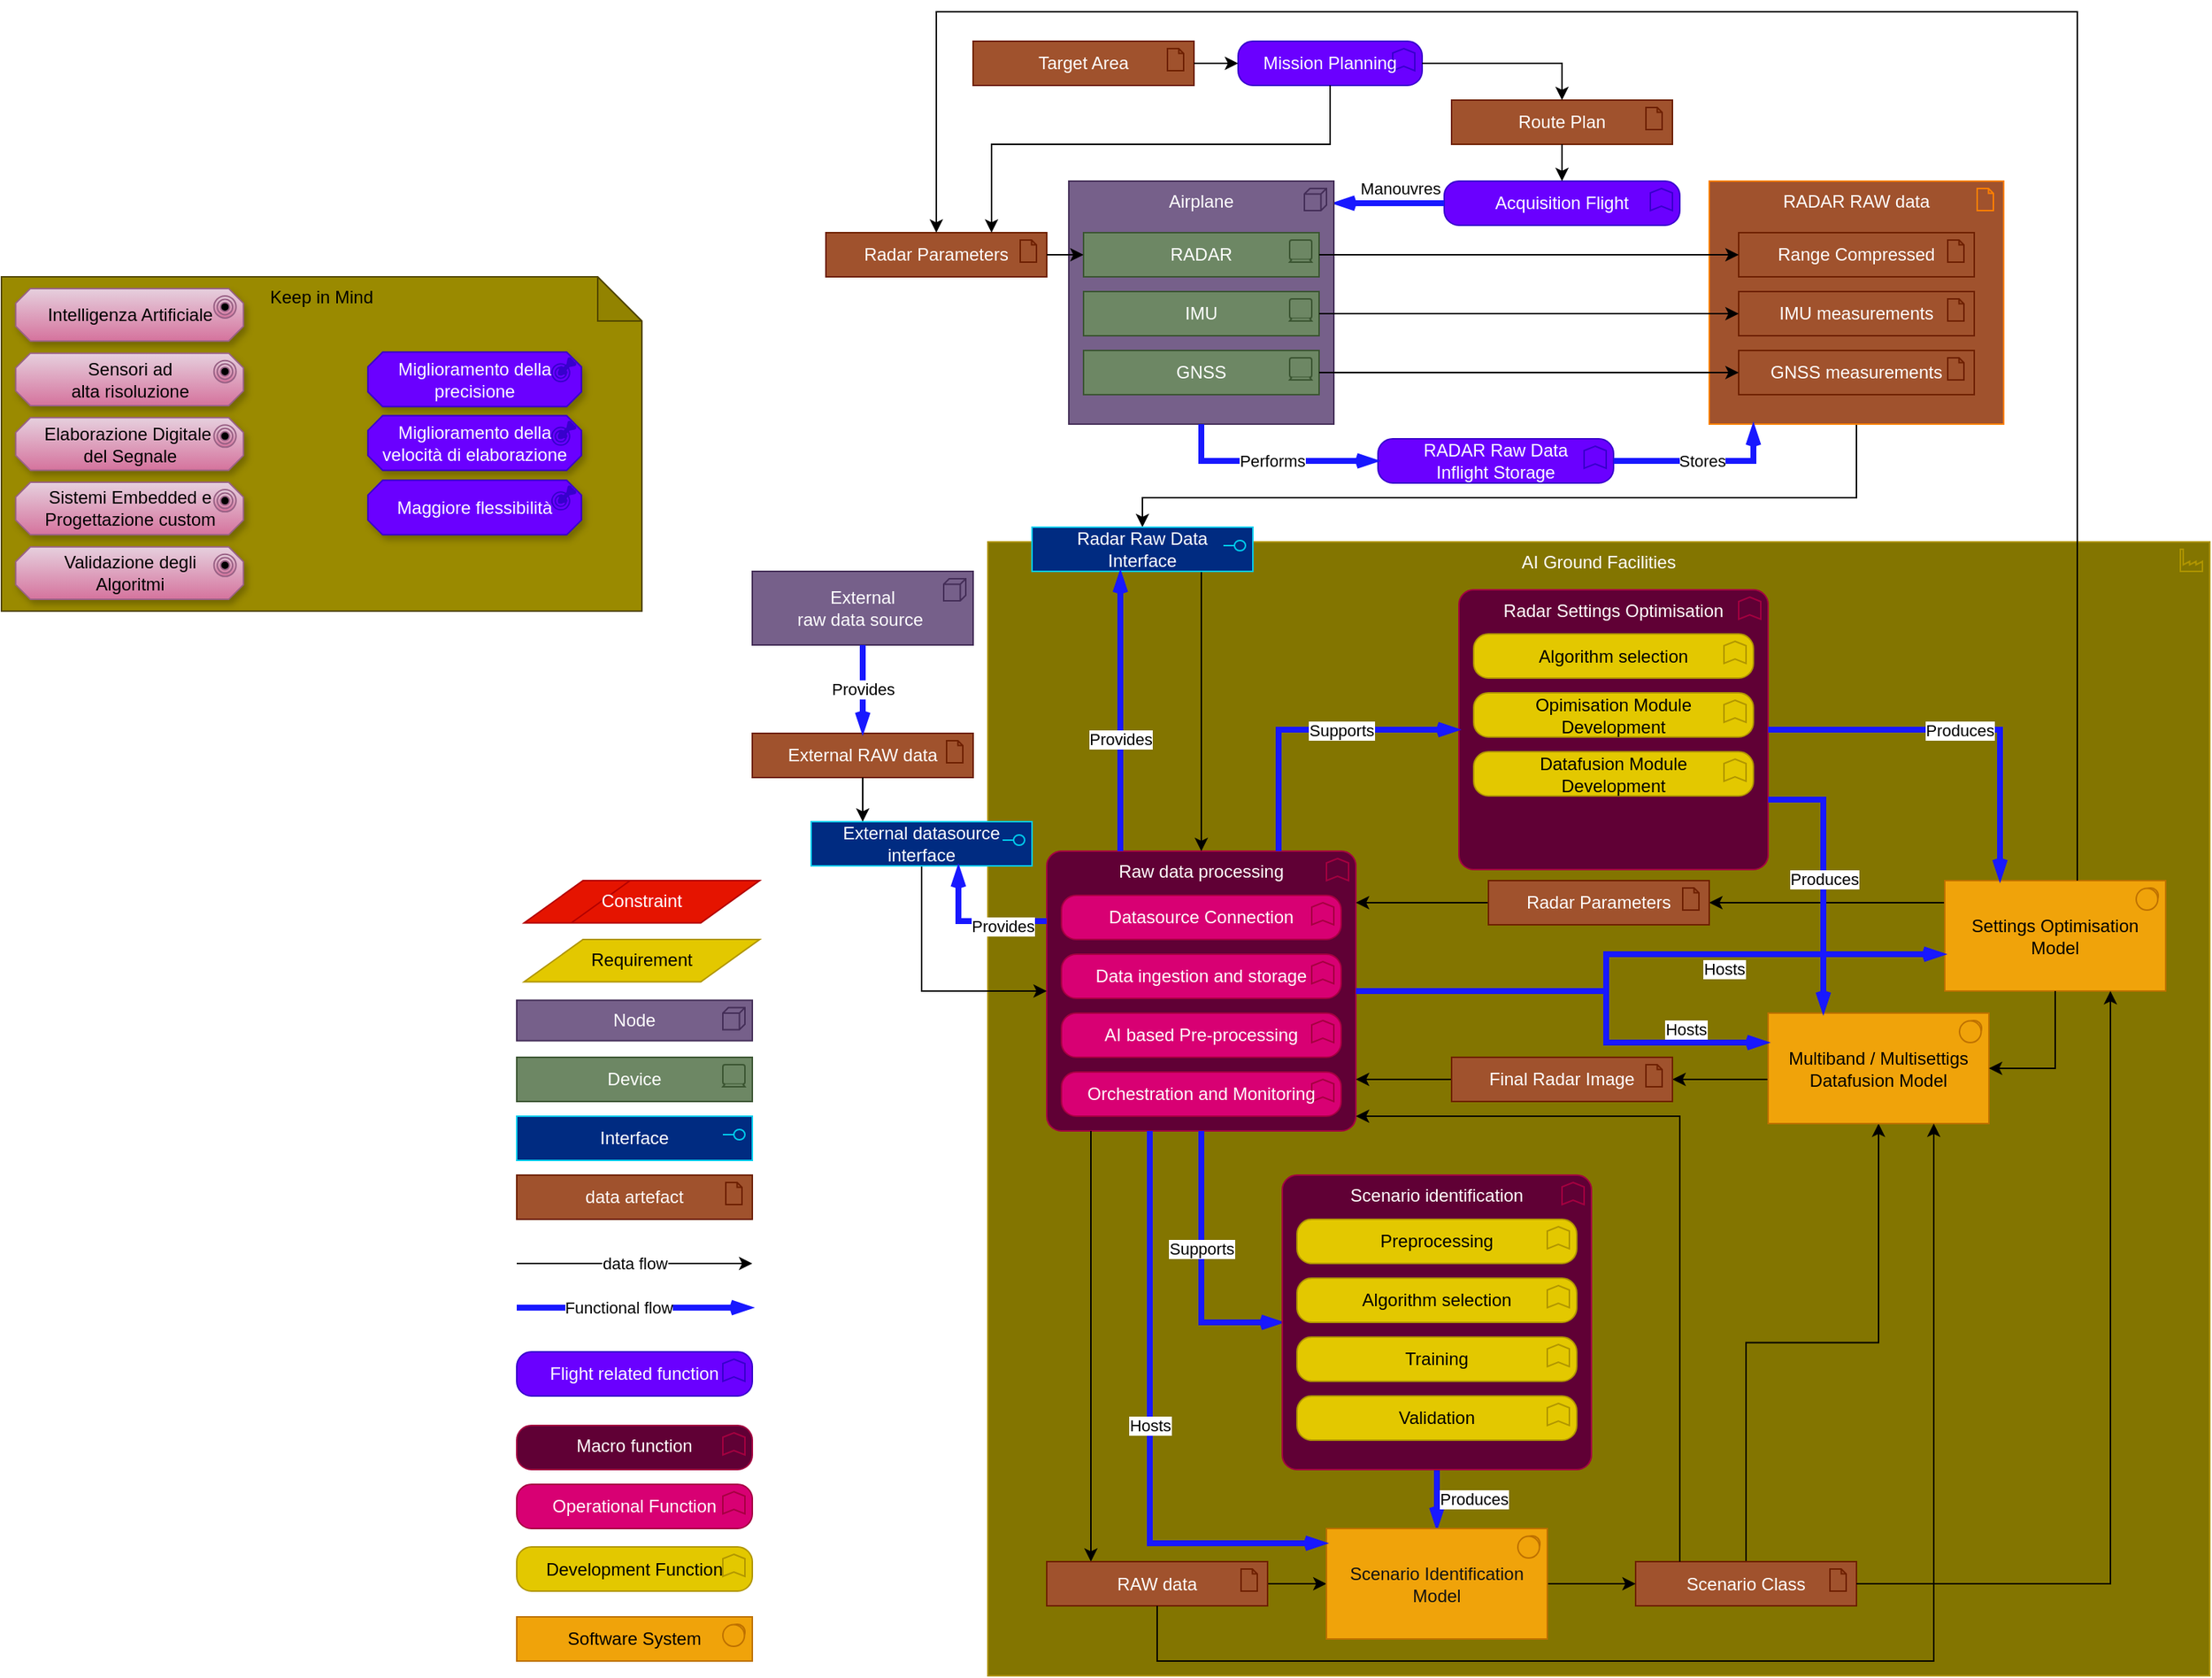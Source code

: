 <mxfile version="27.0.6">
  <diagram name="Page-1" id="JM3Yqq2xJO6eoPgr7hrh">
    <mxGraphModel dx="2068" dy="1140" grid="1" gridSize="10" guides="1" tooltips="1" connect="1" arrows="1" fold="1" page="1" pageScale="1" pageWidth="850" pageHeight="1100" math="0" shadow="0">
      <root>
        <mxCell id="0" />
        <mxCell id="1" parent="0" />
        <mxCell id="n3LbRHd9huFzIVp2TdFG-1" value="Radar Parameters" style="html=1;outlineConnect=0;whiteSpace=wrap;fillColor=#a0522d;shape=mxgraph.archimate3.application;appType=artifact;archiType=square;fontColor=#ffffff;strokeColor=#6D1F00;" vertex="1" parent="1">
          <mxGeometry x="820" y="250" width="150" height="30" as="geometry" />
        </mxCell>
        <mxCell id="n3LbRHd9huFzIVp2TdFG-2" value="AI Ground Facilities" style="html=1;outlineConnect=0;whiteSpace=wrap;fillColor=#837500;shape=mxgraph.archimate3.application;appType=facility;archiType=square;verticalAlign=top;fontColor=#FFFFFF;strokeColor=light-dark(#B09500, #fff700);" vertex="1" parent="1">
          <mxGeometry x="930" y="460" width="830" height="770" as="geometry" />
        </mxCell>
        <mxCell id="n3LbRHd9huFzIVp2TdFG-3" value="Target Area" style="html=1;outlineConnect=0;whiteSpace=wrap;fillColor=#a0522d;shape=mxgraph.archimate3.application;appType=artifact;archiType=square;fontColor=#ffffff;strokeColor=#6D1F00;" vertex="1" parent="1">
          <mxGeometry x="920" y="120" width="150" height="30" as="geometry" />
        </mxCell>
        <mxCell id="n3LbRHd9huFzIVp2TdFG-4" value="Route Plan" style="html=1;outlineConnect=0;whiteSpace=wrap;fillColor=#a0522d;shape=mxgraph.archimate3.application;appType=artifact;archiType=square;fontColor=#ffffff;strokeColor=#6D1F00;" vertex="1" parent="1">
          <mxGeometry x="1245" y="160" width="150" height="30" as="geometry" />
        </mxCell>
        <mxCell id="n3LbRHd9huFzIVp2TdFG-5" value="External RAW data" style="html=1;outlineConnect=0;whiteSpace=wrap;fillColor=#a0522d;shape=mxgraph.archimate3.application;appType=artifact;archiType=square;fontColor=#ffffff;strokeColor=#6D1F00;" vertex="1" parent="1">
          <mxGeometry x="770" y="590" width="150" height="30" as="geometry" />
        </mxCell>
        <mxCell id="n3LbRHd9huFzIVp2TdFG-6" value="Raw data processing" style="html=1;outlineConnect=0;whiteSpace=wrap;fillColor=#600035;shape=mxgraph.archimate3.application;appType=func;archiType=rounded;fontColor=#ffffff;strokeColor=#A50040;verticalAlign=top;" vertex="1" parent="1">
          <mxGeometry x="970" y="670" width="210" height="190" as="geometry" />
        </mxCell>
        <mxCell id="n3LbRHd9huFzIVp2TdFG-7" value="External &lt;br&gt;raw data source&amp;nbsp;" style="html=1;outlineConnect=0;whiteSpace=wrap;shape=mxgraph.archimate3.application;appType=node;archiType=square;fillColor=#76608a;strokeColor=#432D57;fontColor=#ffffff;" vertex="1" parent="1">
          <mxGeometry x="770" y="480" width="150" height="50" as="geometry" />
        </mxCell>
        <mxCell id="n3LbRHd9huFzIVp2TdFG-8" value="Datasource Connection" style="html=1;outlineConnect=0;whiteSpace=wrap;fillColor=#d80073;shape=mxgraph.archimate3.application;appType=func;archiType=rounded;fontColor=#ffffff;strokeColor=#A50040;" vertex="1" parent="1">
          <mxGeometry x="980" y="700" width="190" height="30" as="geometry" />
        </mxCell>
        <mxCell id="n3LbRHd9huFzIVp2TdFG-9" value="Data ingestion and storage" style="html=1;outlineConnect=0;whiteSpace=wrap;fillColor=#d80073;shape=mxgraph.archimate3.application;appType=func;archiType=rounded;fontColor=#ffffff;strokeColor=#A50040;" vertex="1" parent="1">
          <mxGeometry x="980" y="740" width="190" height="30" as="geometry" />
        </mxCell>
        <mxCell id="n3LbRHd9huFzIVp2TdFG-10" value="AI based Pre-processing" style="html=1;outlineConnect=0;whiteSpace=wrap;fillColor=#d80073;shape=mxgraph.archimate3.application;appType=func;archiType=rounded;fontColor=#ffffff;strokeColor=#A50040;" vertex="1" parent="1">
          <mxGeometry x="980" y="780" width="190" height="30" as="geometry" />
        </mxCell>
        <mxCell id="n3LbRHd9huFzIVp2TdFG-11" value="Orchestration and Monitoring" style="html=1;outlineConnect=0;whiteSpace=wrap;fillColor=#d80073;shape=mxgraph.archimate3.application;appType=func;archiType=rounded;fontColor=#ffffff;strokeColor=#A50040;" vertex="1" parent="1">
          <mxGeometry x="980" y="820" width="190" height="30" as="geometry" />
        </mxCell>
        <mxCell id="n3LbRHd9huFzIVp2TdFG-12" value="Produces" style="edgeStyle=orthogonalEdgeStyle;rounded=0;orthogonalLoop=1;jettySize=auto;html=1;strokeColor=#1818FF;strokeWidth=4;endArrow=openThin;endFill=0;" edge="1" parent="1" source="n3LbRHd9huFzIVp2TdFG-24" target="n3LbRHd9huFzIVp2TdFG-22">
          <mxGeometry y="25" relative="1" as="geometry">
            <mxPoint as="offset" />
          </mxGeometry>
        </mxCell>
        <mxCell id="n3LbRHd9huFzIVp2TdFG-13" value="Supports" style="edgeStyle=orthogonalEdgeStyle;rounded=0;orthogonalLoop=1;jettySize=auto;html=1;entryX=0;entryY=0.5;entryDx=0;entryDy=0;entryPerimeter=0;strokeColor=#1818FF;strokeWidth=4;endArrow=openThin;endFill=0;" edge="1" parent="1" source="n3LbRHd9huFzIVp2TdFG-6" target="n3LbRHd9huFzIVp2TdFG-24">
          <mxGeometry x="-0.135" relative="1" as="geometry">
            <mxPoint as="offset" />
          </mxGeometry>
        </mxCell>
        <mxCell id="n3LbRHd9huFzIVp2TdFG-14" style="edgeStyle=orthogonalEdgeStyle;rounded=0;orthogonalLoop=1;jettySize=auto;html=1;exitX=1;exitY=0.5;exitDx=0;exitDy=0;exitPerimeter=0;" edge="1" parent="1" source="n3LbRHd9huFzIVp2TdFG-73" target="n3LbRHd9huFzIVp2TdFG-22">
          <mxGeometry relative="1" as="geometry" />
        </mxCell>
        <mxCell id="n3LbRHd9huFzIVp2TdFG-15" style="edgeStyle=orthogonalEdgeStyle;rounded=0;orthogonalLoop=1;jettySize=auto;html=1;" edge="1" parent="1" source="n3LbRHd9huFzIVp2TdFG-16" target="n3LbRHd9huFzIVp2TdFG-34">
          <mxGeometry relative="1" as="geometry" />
        </mxCell>
        <mxCell id="n3LbRHd9huFzIVp2TdFG-16" value="Scenario Class" style="html=1;outlineConnect=0;whiteSpace=wrap;fillColor=#a0522d;shape=mxgraph.archimate3.application;appType=artifact;archiType=square;fontColor=#ffffff;strokeColor=#6D1F00;" vertex="1" parent="1">
          <mxGeometry x="1370" y="1152.5" width="150" height="30" as="geometry" />
        </mxCell>
        <mxCell id="n3LbRHd9huFzIVp2TdFG-17" style="edgeStyle=orthogonalEdgeStyle;rounded=0;orthogonalLoop=1;jettySize=auto;html=1;entryX=0;entryY=0.5;entryDx=0;entryDy=0;entryPerimeter=0;exitX=1;exitY=0.5;exitDx=0;exitDy=0;exitPerimeter=0;" edge="1" parent="1" source="n3LbRHd9huFzIVp2TdFG-22" target="n3LbRHd9huFzIVp2TdFG-16">
          <mxGeometry relative="1" as="geometry" />
        </mxCell>
        <mxCell id="n3LbRHd9huFzIVp2TdFG-18" value="Mission Planning" style="html=1;outlineConnect=0;whiteSpace=wrap;fillColor=#6a00ff;shape=mxgraph.archimate3.application;appType=func;archiType=rounded;strokeColor=#3700CC;fontColor=#ffffff;" vertex="1" parent="1">
          <mxGeometry x="1100" y="120" width="125" height="30" as="geometry" />
        </mxCell>
        <mxCell id="n3LbRHd9huFzIVp2TdFG-19" style="edgeStyle=orthogonalEdgeStyle;rounded=0;orthogonalLoop=1;jettySize=auto;html=1;" edge="1" parent="1" source="n3LbRHd9huFzIVp2TdFG-3" target="n3LbRHd9huFzIVp2TdFG-18">
          <mxGeometry relative="1" as="geometry" />
        </mxCell>
        <mxCell id="n3LbRHd9huFzIVp2TdFG-20" style="edgeStyle=orthogonalEdgeStyle;rounded=0;orthogonalLoop=1;jettySize=auto;html=1;entryX=0.5;entryY=0;entryDx=0;entryDy=0;entryPerimeter=0;exitX=1;exitY=0.5;exitDx=0;exitDy=0;exitPerimeter=0;" edge="1" parent="1" source="n3LbRHd9huFzIVp2TdFG-18" target="n3LbRHd9huFzIVp2TdFG-4">
          <mxGeometry relative="1" as="geometry" />
        </mxCell>
        <mxCell id="n3LbRHd9huFzIVp2TdFG-21" value="Acquisition Flight" style="html=1;outlineConnect=0;whiteSpace=wrap;fillColor=#6a00ff;shape=mxgraph.archimate3.application;appType=func;archiType=rounded;strokeColor=#3700CC;fontColor=#ffffff;" vertex="1" parent="1">
          <mxGeometry x="1240" y="215" width="160" height="30" as="geometry" />
        </mxCell>
        <mxCell id="n3LbRHd9huFzIVp2TdFG-22" value="&lt;span style=&quot;color: rgb(18, 18, 18);&quot;&gt;Scenario Identification Model&lt;/span&gt;" style="html=1;outlineConnect=0;whiteSpace=wrap;fillColor=#f0a30a;shape=mxgraph.archimate3.application;appType=sysSw;archiType=square;fontColor=#000000;strokeColor=#BD7000;" vertex="1" parent="1">
          <mxGeometry x="1160" y="1130" width="150" height="75" as="geometry" />
        </mxCell>
        <mxCell id="n3LbRHd9huFzIVp2TdFG-23" value="" style="group" vertex="1" connectable="0" parent="1">
          <mxGeometry x="1130" y="890" width="210" height="200" as="geometry" />
        </mxCell>
        <mxCell id="n3LbRHd9huFzIVp2TdFG-24" value="Scenario identification&lt;div&gt;&lt;br&gt;&lt;/div&gt;" style="html=1;outlineConnect=0;whiteSpace=wrap;fillColor=#600035;shape=mxgraph.archimate3.application;appType=func;archiType=rounded;fontColor=#ffffff;strokeColor=#A50040;verticalAlign=top;" vertex="1" parent="n3LbRHd9huFzIVp2TdFG-23">
          <mxGeometry width="210" height="200" as="geometry" />
        </mxCell>
        <mxCell id="n3LbRHd9huFzIVp2TdFG-25" value="Preprocessing" style="html=1;outlineConnect=0;whiteSpace=wrap;fillColor=#e3c800;shape=mxgraph.archimate3.application;appType=func;archiType=rounded;fontColor=#000000;strokeColor=#B09500;" vertex="1" parent="n3LbRHd9huFzIVp2TdFG-23">
          <mxGeometry x="10" y="30" width="190" height="30" as="geometry" />
        </mxCell>
        <mxCell id="n3LbRHd9huFzIVp2TdFG-26" value="Algorithm selection" style="html=1;outlineConnect=0;whiteSpace=wrap;fillColor=#e3c800;shape=mxgraph.archimate3.application;appType=func;archiType=rounded;fontColor=#000000;strokeColor=#B09500;" vertex="1" parent="n3LbRHd9huFzIVp2TdFG-23">
          <mxGeometry x="10" y="70" width="190" height="30" as="geometry" />
        </mxCell>
        <mxCell id="n3LbRHd9huFzIVp2TdFG-27" value="Training" style="html=1;outlineConnect=0;whiteSpace=wrap;fillColor=#e3c800;shape=mxgraph.archimate3.application;appType=func;archiType=rounded;fontColor=#000000;strokeColor=#B09500;" vertex="1" parent="n3LbRHd9huFzIVp2TdFG-23">
          <mxGeometry x="10" y="110" width="190" height="30" as="geometry" />
        </mxCell>
        <mxCell id="n3LbRHd9huFzIVp2TdFG-28" value="Validation" style="html=1;outlineConnect=0;whiteSpace=wrap;fillColor=#e3c800;shape=mxgraph.archimate3.application;appType=func;archiType=rounded;fontColor=#000000;strokeColor=#B09500;" vertex="1" parent="n3LbRHd9huFzIVp2TdFG-23">
          <mxGeometry x="10" y="150" width="190" height="30" as="geometry" />
        </mxCell>
        <mxCell id="n3LbRHd9huFzIVp2TdFG-29" value="Hosts" style="edgeStyle=orthogonalEdgeStyle;rounded=0;orthogonalLoop=1;jettySize=auto;html=1;strokeColor=#1818FF;strokeWidth=4;endArrow=openThin;endFill=0;" edge="1" parent="1" source="n3LbRHd9huFzIVp2TdFG-6" target="n3LbRHd9huFzIVp2TdFG-22">
          <mxGeometry relative="1" as="geometry">
            <Array as="points">
              <mxPoint x="1040" y="1140" />
            </Array>
          </mxGeometry>
        </mxCell>
        <mxCell id="n3LbRHd9huFzIVp2TdFG-30" value="Manouvres" style="edgeStyle=orthogonalEdgeStyle;rounded=0;orthogonalLoop=1;jettySize=auto;html=1;strokeColor=#1818FF;strokeWidth=4;endArrow=openThin;endFill=0;" edge="1" parent="1" source="n3LbRHd9huFzIVp2TdFG-21" target="n3LbRHd9huFzIVp2TdFG-54">
          <mxGeometry x="-0.2" y="-10" relative="1" as="geometry">
            <mxPoint x="580" y="365" as="sourcePoint" />
            <mxPoint x="1230" y="240" as="targetPoint" />
            <Array as="points">
              <mxPoint x="1180" y="230" />
              <mxPoint x="1180" y="230" />
            </Array>
            <mxPoint as="offset" />
          </mxGeometry>
        </mxCell>
        <mxCell id="n3LbRHd9huFzIVp2TdFG-31" style="edgeStyle=orthogonalEdgeStyle;rounded=0;orthogonalLoop=1;jettySize=auto;html=1;" edge="1" parent="1" source="n3LbRHd9huFzIVp2TdFG-32" target="n3LbRHd9huFzIVp2TdFG-76">
          <mxGeometry relative="1" as="geometry">
            <Array as="points">
              <mxPoint x="1500" y="705" />
              <mxPoint x="1500" y="705" />
            </Array>
          </mxGeometry>
        </mxCell>
        <mxCell id="n3LbRHd9huFzIVp2TdFG-32" value="Settings Optimisation Model" style="html=1;outlineConnect=0;whiteSpace=wrap;fillColor=#f0a30a;shape=mxgraph.archimate3.application;appType=sysSw;archiType=square;fontColor=#000000;strokeColor=#BD7000;" vertex="1" parent="1">
          <mxGeometry x="1580" y="690" width="150" height="75" as="geometry" />
        </mxCell>
        <mxCell id="n3LbRHd9huFzIVp2TdFG-33" style="edgeStyle=orthogonalEdgeStyle;rounded=0;orthogonalLoop=1;jettySize=auto;html=1;" edge="1" parent="1" source="n3LbRHd9huFzIVp2TdFG-34" target="n3LbRHd9huFzIVp2TdFG-71">
          <mxGeometry relative="1" as="geometry">
            <Array as="points">
              <mxPoint x="1430" y="825" />
              <mxPoint x="1430" y="825" />
            </Array>
          </mxGeometry>
        </mxCell>
        <mxCell id="n3LbRHd9huFzIVp2TdFG-34" value="Multiband / Multisettigs Datafusion Model" style="html=1;outlineConnect=0;whiteSpace=wrap;fillColor=#f0a30a;shape=mxgraph.archimate3.application;appType=sysSw;archiType=square;fontColor=#000000;strokeColor=#BD7000;" vertex="1" parent="1">
          <mxGeometry x="1460" y="780" width="150" height="75" as="geometry" />
        </mxCell>
        <mxCell id="n3LbRHd9huFzIVp2TdFG-35" value="" style="group" vertex="1" connectable="0" parent="1">
          <mxGeometry x="1250" y="492.5" width="210" height="190" as="geometry" />
        </mxCell>
        <mxCell id="n3LbRHd9huFzIVp2TdFG-36" value="Radar Settings Optimisation" style="html=1;outlineConnect=0;whiteSpace=wrap;fillColor=#600035;shape=mxgraph.archimate3.application;appType=func;archiType=rounded;fontColor=#ffffff;strokeColor=#A50040;verticalAlign=top;" vertex="1" parent="n3LbRHd9huFzIVp2TdFG-35">
          <mxGeometry width="210" height="190" as="geometry" />
        </mxCell>
        <mxCell id="n3LbRHd9huFzIVp2TdFG-37" value="Algorithm selection" style="html=1;outlineConnect=0;whiteSpace=wrap;fillColor=#e3c800;shape=mxgraph.archimate3.application;appType=func;archiType=rounded;strokeColor=#B09500;fontColor=#000000;" vertex="1" parent="n3LbRHd9huFzIVp2TdFG-35">
          <mxGeometry x="10" y="30" width="190" height="30" as="geometry" />
        </mxCell>
        <mxCell id="n3LbRHd9huFzIVp2TdFG-38" value="Opimisation Module &lt;br&gt;Development" style="html=1;outlineConnect=0;whiteSpace=wrap;fillColor=#e3c800;shape=mxgraph.archimate3.application;appType=func;archiType=rounded;strokeColor=#B09500;fontColor=#000000;" vertex="1" parent="n3LbRHd9huFzIVp2TdFG-35">
          <mxGeometry x="10" y="70" width="190" height="30" as="geometry" />
        </mxCell>
        <mxCell id="n3LbRHd9huFzIVp2TdFG-39" value="Datafusion Module &lt;br&gt;Development" style="html=1;outlineConnect=0;whiteSpace=wrap;fillColor=#e3c800;shape=mxgraph.archimate3.application;appType=func;archiType=rounded;strokeColor=#B09500;fontColor=#000000;" vertex="1" parent="n3LbRHd9huFzIVp2TdFG-35">
          <mxGeometry x="10" y="110" width="190" height="30" as="geometry" />
        </mxCell>
        <mxCell id="n3LbRHd9huFzIVp2TdFG-40" value="Supports" style="edgeStyle=orthogonalEdgeStyle;rounded=0;orthogonalLoop=1;jettySize=auto;html=1;entryX=0;entryY=0.5;entryDx=0;entryDy=0;entryPerimeter=0;strokeColor=#1818FF;strokeWidth=4;endArrow=openThin;endFill=0;exitX=0.75;exitY=0;exitDx=0;exitDy=0;exitPerimeter=0;" edge="1" parent="1" source="n3LbRHd9huFzIVp2TdFG-6" target="n3LbRHd9huFzIVp2TdFG-36">
          <mxGeometry x="0.22" relative="1" as="geometry">
            <mxPoint x="1240" y="770" as="sourcePoint" />
            <mxPoint x="1295" y="910" as="targetPoint" />
            <mxPoint as="offset" />
          </mxGeometry>
        </mxCell>
        <mxCell id="n3LbRHd9huFzIVp2TdFG-41" value="Produces" style="edgeStyle=orthogonalEdgeStyle;rounded=0;orthogonalLoop=1;jettySize=auto;html=1;strokeColor=#1818FF;strokeWidth=4;endArrow=openThin;endFill=0;entryX=0.25;entryY=0;entryDx=0;entryDy=0;entryPerimeter=0;" edge="1" parent="1" source="n3LbRHd9huFzIVp2TdFG-36" target="n3LbRHd9huFzIVp2TdFG-32">
          <mxGeometry relative="1" as="geometry">
            <mxPoint x="1470" y="1010" as="sourcePoint" />
            <mxPoint x="1470" y="1060" as="targetPoint" />
          </mxGeometry>
        </mxCell>
        <mxCell id="n3LbRHd9huFzIVp2TdFG-42" value="Produces" style="edgeStyle=orthogonalEdgeStyle;rounded=0;orthogonalLoop=1;jettySize=auto;html=1;strokeColor=#1818FF;strokeWidth=4;endArrow=openThin;endFill=0;entryX=0.25;entryY=0;entryDx=0;entryDy=0;entryPerimeter=0;exitX=1;exitY=0.75;exitDx=0;exitDy=0;exitPerimeter=0;" edge="1" parent="1" source="n3LbRHd9huFzIVp2TdFG-36" target="n3LbRHd9huFzIVp2TdFG-34">
          <mxGeometry relative="1" as="geometry">
            <mxPoint x="1420" y="670" as="sourcePoint" />
            <mxPoint x="1440" y="840" as="targetPoint" />
          </mxGeometry>
        </mxCell>
        <mxCell id="n3LbRHd9huFzIVp2TdFG-43" value="Hosts" style="edgeStyle=orthogonalEdgeStyle;rounded=0;orthogonalLoop=1;jettySize=auto;html=1;strokeColor=#1818FF;strokeWidth=4;endArrow=openThin;endFill=0;" edge="1" parent="1" source="n3LbRHd9huFzIVp2TdFG-6" target="n3LbRHd9huFzIVp2TdFG-32">
          <mxGeometry x="0.291" y="-10" relative="1" as="geometry">
            <mxPoint x="1440" y="810" as="sourcePoint" />
            <mxPoint x="1560" y="1099" as="targetPoint" />
            <Array as="points">
              <mxPoint x="1350" y="765" />
              <mxPoint x="1350" y="740" />
            </Array>
            <mxPoint as="offset" />
          </mxGeometry>
        </mxCell>
        <mxCell id="n3LbRHd9huFzIVp2TdFG-44" value="Hosts" style="edgeStyle=orthogonalEdgeStyle;rounded=0;orthogonalLoop=1;jettySize=auto;html=1;strokeColor=#1818FF;strokeWidth=4;endArrow=openThin;endFill=0;" edge="1" parent="1" source="n3LbRHd9huFzIVp2TdFG-6" target="n3LbRHd9huFzIVp2TdFG-34">
          <mxGeometry x="0.64" y="9" relative="1" as="geometry">
            <mxPoint x="1188" y="805" as="sourcePoint" />
            <mxPoint x="1520" y="805" as="targetPoint" />
            <Array as="points">
              <mxPoint x="1350" y="765" />
              <mxPoint x="1350" y="800" />
            </Array>
            <mxPoint as="offset" />
          </mxGeometry>
        </mxCell>
        <mxCell id="n3LbRHd9huFzIVp2TdFG-45" style="edgeStyle=orthogonalEdgeStyle;rounded=0;orthogonalLoop=1;jettySize=auto;html=1;entryX=0.75;entryY=1;entryDx=0;entryDy=0;entryPerimeter=0;" edge="1" parent="1" source="n3LbRHd9huFzIVp2TdFG-16" target="n3LbRHd9huFzIVp2TdFG-32">
          <mxGeometry relative="1" as="geometry" />
        </mxCell>
        <mxCell id="n3LbRHd9huFzIVp2TdFG-46" style="edgeStyle=orthogonalEdgeStyle;rounded=0;orthogonalLoop=1;jettySize=auto;html=1;entryX=0.5;entryY=0;entryDx=0;entryDy=0;entryPerimeter=0;" edge="1" parent="1" source="n3LbRHd9huFzIVp2TdFG-32" target="n3LbRHd9huFzIVp2TdFG-1">
          <mxGeometry relative="1" as="geometry">
            <Array as="points">
              <mxPoint x="1670" y="100" />
              <mxPoint x="895" y="100" />
            </Array>
          </mxGeometry>
        </mxCell>
        <mxCell id="n3LbRHd9huFzIVp2TdFG-47" style="edgeStyle=orthogonalEdgeStyle;rounded=0;orthogonalLoop=1;jettySize=auto;html=1;entryX=0.5;entryY=0;entryDx=0;entryDy=0;entryPerimeter=0;exitX=0.5;exitY=1;exitDx=0;exitDy=0;exitPerimeter=0;" edge="1" parent="1" source="n3LbRHd9huFzIVp2TdFG-49" target="n3LbRHd9huFzIVp2TdFG-67">
          <mxGeometry relative="1" as="geometry">
            <Array as="points">
              <mxPoint x="1520" y="430" />
              <mxPoint x="1035" y="430" />
            </Array>
          </mxGeometry>
        </mxCell>
        <mxCell id="n3LbRHd9huFzIVp2TdFG-48" value="" style="group;strokeColor=#E26305;fillColor=#a0522d;fontColor=#ffffff;" vertex="1" connectable="0" parent="1">
          <mxGeometry x="1420" y="215" width="200" height="165" as="geometry" />
        </mxCell>
        <mxCell id="n3LbRHd9huFzIVp2TdFG-49" value="RADAR RAW data" style="html=1;outlineConnect=0;whiteSpace=wrap;fillColor=light-dark(#a0522d, #753a1f);shape=mxgraph.archimate3.application;appType=artifact;archiType=square;fontColor=#ffffff;strokeColor=#FF8000;verticalAlign=top;" vertex="1" parent="n3LbRHd9huFzIVp2TdFG-48">
          <mxGeometry width="200" height="165" as="geometry" />
        </mxCell>
        <mxCell id="n3LbRHd9huFzIVp2TdFG-50" value="Range Compressed" style="html=1;outlineConnect=0;whiteSpace=wrap;fillColor=#a0522d;shape=mxgraph.archimate3.application;appType=artifact;archiType=square;fontColor=#ffffff;strokeColor=#6D1F00;" vertex="1" parent="n3LbRHd9huFzIVp2TdFG-48">
          <mxGeometry x="20" y="35" width="160" height="30" as="geometry" />
        </mxCell>
        <mxCell id="n3LbRHd9huFzIVp2TdFG-51" value="IMU measurements" style="html=1;outlineConnect=0;whiteSpace=wrap;fillColor=#a0522d;shape=mxgraph.archimate3.application;appType=artifact;archiType=square;fontColor=#ffffff;strokeColor=#6D1F00;" vertex="1" parent="n3LbRHd9huFzIVp2TdFG-48">
          <mxGeometry x="20" y="75" width="160" height="30" as="geometry" />
        </mxCell>
        <mxCell id="n3LbRHd9huFzIVp2TdFG-52" value="GNSS measurements" style="html=1;outlineConnect=0;whiteSpace=wrap;fillColor=#a0522d;shape=mxgraph.archimate3.application;appType=artifact;archiType=square;fontColor=#ffffff;strokeColor=#6D1F00;" vertex="1" parent="n3LbRHd9huFzIVp2TdFG-48">
          <mxGeometry x="20" y="115" width="160" height="30" as="geometry" />
        </mxCell>
        <mxCell id="n3LbRHd9huFzIVp2TdFG-53" value="" style="group" vertex="1" connectable="0" parent="1">
          <mxGeometry x="985" y="215" width="180" height="165" as="geometry" />
        </mxCell>
        <mxCell id="n3LbRHd9huFzIVp2TdFG-54" value="Airplane" style="html=1;outlineConnect=0;whiteSpace=wrap;fillColor=#76608a;shape=mxgraph.archimate3.application;appType=node;archiType=square;verticalAlign=top;fontColor=#ffffff;strokeColor=#432D57;" vertex="1" parent="n3LbRHd9huFzIVp2TdFG-53">
          <mxGeometry width="180" height="165" as="geometry" />
        </mxCell>
        <mxCell id="n3LbRHd9huFzIVp2TdFG-55" value="IMU" style="html=1;outlineConnect=0;whiteSpace=wrap;fillColor=#6d8764;shape=mxgraph.archimate3.application;appType=device;fontColor=#ffffff;strokeColor=#3A5431;" vertex="1" parent="n3LbRHd9huFzIVp2TdFG-53">
          <mxGeometry x="10" y="75" width="160" height="30" as="geometry" />
        </mxCell>
        <mxCell id="n3LbRHd9huFzIVp2TdFG-56" value="GNSS" style="html=1;outlineConnect=0;whiteSpace=wrap;fillColor=#6d8764;shape=mxgraph.archimate3.application;appType=device;fontColor=#ffffff;strokeColor=#3A5431;" vertex="1" parent="n3LbRHd9huFzIVp2TdFG-53">
          <mxGeometry x="10" y="115" width="160" height="30" as="geometry" />
        </mxCell>
        <mxCell id="n3LbRHd9huFzIVp2TdFG-57" value="RADAR" style="html=1;outlineConnect=0;whiteSpace=wrap;fillColor=#6d8764;shape=mxgraph.archimate3.application;appType=device;fontColor=#ffffff;strokeColor=#3A5431;" vertex="1" parent="n3LbRHd9huFzIVp2TdFG-53">
          <mxGeometry x="10" y="35" width="160" height="30" as="geometry" />
        </mxCell>
        <mxCell id="n3LbRHd9huFzIVp2TdFG-58" style="edgeStyle=orthogonalEdgeStyle;rounded=0;orthogonalLoop=1;jettySize=auto;html=1;entryX=0;entryY=0.5;entryDx=0;entryDy=0;entryPerimeter=0;" edge="1" parent="1" source="n3LbRHd9huFzIVp2TdFG-1" target="n3LbRHd9huFzIVp2TdFG-57">
          <mxGeometry relative="1" as="geometry" />
        </mxCell>
        <mxCell id="n3LbRHd9huFzIVp2TdFG-59" style="edgeStyle=orthogonalEdgeStyle;rounded=0;orthogonalLoop=1;jettySize=auto;html=1;" edge="1" parent="1" source="n3LbRHd9huFzIVp2TdFG-4" target="n3LbRHd9huFzIVp2TdFG-21">
          <mxGeometry relative="1" as="geometry" />
        </mxCell>
        <mxCell id="n3LbRHd9huFzIVp2TdFG-60" style="edgeStyle=orthogonalEdgeStyle;rounded=0;orthogonalLoop=1;jettySize=auto;html=1;entryX=0.75;entryY=0;entryDx=0;entryDy=0;entryPerimeter=0;" edge="1" parent="1" source="n3LbRHd9huFzIVp2TdFG-18" target="n3LbRHd9huFzIVp2TdFG-1">
          <mxGeometry relative="1" as="geometry">
            <Array as="points">
              <mxPoint x="1163" y="190" />
              <mxPoint x="933" y="190" />
            </Array>
          </mxGeometry>
        </mxCell>
        <mxCell id="n3LbRHd9huFzIVp2TdFG-61" style="edgeStyle=orthogonalEdgeStyle;rounded=0;orthogonalLoop=1;jettySize=auto;html=1;entryX=0;entryY=0.5;entryDx=0;entryDy=0;entryPerimeter=0;" edge="1" parent="1" source="n3LbRHd9huFzIVp2TdFG-57" target="n3LbRHd9huFzIVp2TdFG-50">
          <mxGeometry relative="1" as="geometry" />
        </mxCell>
        <mxCell id="n3LbRHd9huFzIVp2TdFG-62" style="edgeStyle=orthogonalEdgeStyle;rounded=0;orthogonalLoop=1;jettySize=auto;html=1;entryX=0;entryY=0.5;entryDx=0;entryDy=0;entryPerimeter=0;" edge="1" parent="1" source="n3LbRHd9huFzIVp2TdFG-55" target="n3LbRHd9huFzIVp2TdFG-51">
          <mxGeometry relative="1" as="geometry" />
        </mxCell>
        <mxCell id="n3LbRHd9huFzIVp2TdFG-63" style="edgeStyle=orthogonalEdgeStyle;rounded=0;orthogonalLoop=1;jettySize=auto;html=1;entryX=0;entryY=0.5;entryDx=0;entryDy=0;entryPerimeter=0;" edge="1" parent="1" source="n3LbRHd9huFzIVp2TdFG-56" target="n3LbRHd9huFzIVp2TdFG-52">
          <mxGeometry relative="1" as="geometry" />
        </mxCell>
        <mxCell id="n3LbRHd9huFzIVp2TdFG-64" value="RADAR Raw Data &lt;br&gt;Inflight Storage" style="html=1;outlineConnect=0;whiteSpace=wrap;fillColor=#6a00ff;shape=mxgraph.archimate3.application;appType=func;archiType=rounded;strokeColor=#3700CC;fontColor=#ffffff;" vertex="1" parent="1">
          <mxGeometry x="1195" y="390" width="160" height="30" as="geometry" />
        </mxCell>
        <mxCell id="n3LbRHd9huFzIVp2TdFG-65" value="Performs" style="edgeStyle=orthogonalEdgeStyle;rounded=0;orthogonalLoop=1;jettySize=auto;html=1;strokeColor=#1818FF;strokeWidth=4;endArrow=openThin;endFill=0;exitX=0.5;exitY=1;exitDx=0;exitDy=0;exitPerimeter=0;entryX=0;entryY=0.5;entryDx=0;entryDy=0;entryPerimeter=0;" edge="1" parent="1" source="n3LbRHd9huFzIVp2TdFG-54" target="n3LbRHd9huFzIVp2TdFG-64">
          <mxGeometry relative="1" as="geometry">
            <mxPoint x="1175" y="240" as="sourcePoint" />
            <mxPoint x="1250" y="240" as="targetPoint" />
          </mxGeometry>
        </mxCell>
        <mxCell id="n3LbRHd9huFzIVp2TdFG-66" style="edgeStyle=orthogonalEdgeStyle;rounded=0;orthogonalLoop=1;jettySize=auto;html=1;" edge="1" parent="1" source="n3LbRHd9huFzIVp2TdFG-67" target="n3LbRHd9huFzIVp2TdFG-6">
          <mxGeometry relative="1" as="geometry">
            <Array as="points">
              <mxPoint x="1075" y="630" />
              <mxPoint x="1075" y="630" />
            </Array>
          </mxGeometry>
        </mxCell>
        <mxCell id="n3LbRHd9huFzIVp2TdFG-67" value="Radar Raw Data &lt;br&gt;Interface" style="html=1;outlineConnect=0;whiteSpace=wrap;fillColor=#002B81;shape=mxgraph.archimate3.application;appType=interface;archiType=square;strokeColor=#00CEEE;fontColor=#ffffff;" vertex="1" parent="1">
          <mxGeometry x="960" y="450" width="150" height="30" as="geometry" />
        </mxCell>
        <mxCell id="n3LbRHd9huFzIVp2TdFG-68" value="Stores" style="edgeStyle=orthogonalEdgeStyle;rounded=0;orthogonalLoop=1;jettySize=auto;html=1;strokeColor=#1818FF;strokeWidth=4;endArrow=openThin;endFill=0;exitX=1;exitY=0.5;exitDx=0;exitDy=0;exitPerimeter=0;" edge="1" parent="1" source="n3LbRHd9huFzIVp2TdFG-64" target="n3LbRHd9huFzIVp2TdFG-49">
          <mxGeometry relative="1" as="geometry">
            <mxPoint x="1460" y="398" as="sourcePoint" />
            <mxPoint x="1643" y="493" as="targetPoint" />
            <Array as="points">
              <mxPoint x="1450" y="405" />
            </Array>
            <mxPoint as="offset" />
          </mxGeometry>
        </mxCell>
        <mxCell id="n3LbRHd9huFzIVp2TdFG-69" value="Provides" style="edgeStyle=orthogonalEdgeStyle;rounded=0;orthogonalLoop=1;jettySize=auto;html=1;strokeColor=#1818FF;strokeWidth=4;endArrow=openThin;endFill=0;" edge="1" parent="1" source="n3LbRHd9huFzIVp2TdFG-6" target="n3LbRHd9huFzIVp2TdFG-67">
          <mxGeometry x="-0.2" relative="1" as="geometry">
            <mxPoint x="1138" y="680" as="sourcePoint" />
            <mxPoint x="1260" y="598" as="targetPoint" />
            <mxPoint as="offset" />
            <Array as="points">
              <mxPoint x="1020" y="650" />
              <mxPoint x="1020" y="650" />
            </Array>
          </mxGeometry>
        </mxCell>
        <mxCell id="n3LbRHd9huFzIVp2TdFG-70" style="edgeStyle=orthogonalEdgeStyle;rounded=0;orthogonalLoop=1;jettySize=auto;html=1;" edge="1" parent="1" source="n3LbRHd9huFzIVp2TdFG-71" target="n3LbRHd9huFzIVp2TdFG-6">
          <mxGeometry relative="1" as="geometry">
            <Array as="points">
              <mxPoint x="1200" y="825" />
              <mxPoint x="1200" y="825" />
            </Array>
          </mxGeometry>
        </mxCell>
        <mxCell id="n3LbRHd9huFzIVp2TdFG-71" value="Final Radar Image" style="html=1;outlineConnect=0;whiteSpace=wrap;fillColor=#a0522d;shape=mxgraph.archimate3.application;appType=artifact;archiType=square;fontColor=#ffffff;strokeColor=#6D1F00;" vertex="1" parent="1">
          <mxGeometry x="1245" y="810" width="150" height="30" as="geometry" />
        </mxCell>
        <mxCell id="n3LbRHd9huFzIVp2TdFG-72" value="" style="edgeStyle=orthogonalEdgeStyle;rounded=0;orthogonalLoop=1;jettySize=auto;html=1;" edge="1" parent="1" source="n3LbRHd9huFzIVp2TdFG-6" target="n3LbRHd9huFzIVp2TdFG-73">
          <mxGeometry relative="1" as="geometry">
            <mxPoint x="1023" y="860" as="sourcePoint" />
            <mxPoint x="1160" y="1168" as="targetPoint" />
            <Array as="points">
              <mxPoint x="1000" y="1000" />
              <mxPoint x="1000" y="1000" />
            </Array>
          </mxGeometry>
        </mxCell>
        <mxCell id="n3LbRHd9huFzIVp2TdFG-73" value="RAW data" style="html=1;outlineConnect=0;whiteSpace=wrap;fillColor=#a0522d;shape=mxgraph.archimate3.application;appType=artifact;archiType=square;fontColor=#ffffff;strokeColor=#6D1F00;" vertex="1" parent="1">
          <mxGeometry x="970" y="1152.5" width="150" height="30" as="geometry" />
        </mxCell>
        <mxCell id="n3LbRHd9huFzIVp2TdFG-74" style="edgeStyle=orthogonalEdgeStyle;rounded=0;orthogonalLoop=1;jettySize=auto;html=1;" edge="1" parent="1" source="n3LbRHd9huFzIVp2TdFG-16" target="n3LbRHd9huFzIVp2TdFG-6">
          <mxGeometry relative="1" as="geometry">
            <Array as="points">
              <mxPoint x="1400" y="850" />
            </Array>
          </mxGeometry>
        </mxCell>
        <mxCell id="n3LbRHd9huFzIVp2TdFG-75" style="edgeStyle=orthogonalEdgeStyle;rounded=0;orthogonalLoop=1;jettySize=auto;html=1;" edge="1" parent="1" source="n3LbRHd9huFzIVp2TdFG-76" target="n3LbRHd9huFzIVp2TdFG-6">
          <mxGeometry relative="1" as="geometry">
            <Array as="points">
              <mxPoint x="1200" y="705" />
              <mxPoint x="1200" y="705" />
            </Array>
          </mxGeometry>
        </mxCell>
        <mxCell id="n3LbRHd9huFzIVp2TdFG-76" value="Radar Parameters" style="html=1;outlineConnect=0;whiteSpace=wrap;fillColor=#a0522d;shape=mxgraph.archimate3.application;appType=artifact;archiType=square;fontColor=#ffffff;strokeColor=#6D1F00;" vertex="1" parent="1">
          <mxGeometry x="1270" y="690" width="150" height="30" as="geometry" />
        </mxCell>
        <mxCell id="n3LbRHd9huFzIVp2TdFG-77" style="edgeStyle=orthogonalEdgeStyle;rounded=0;orthogonalLoop=1;jettySize=auto;html=1;exitX=0.5;exitY=1;exitDx=0;exitDy=0;exitPerimeter=0;" edge="1" parent="1" source="n3LbRHd9huFzIVp2TdFG-78" target="n3LbRHd9huFzIVp2TdFG-6">
          <mxGeometry relative="1" as="geometry" />
        </mxCell>
        <mxCell id="n3LbRHd9huFzIVp2TdFG-78" value="External datasource interface" style="html=1;outlineConnect=0;whiteSpace=wrap;fillColor=#002B81;shape=mxgraph.archimate3.application;appType=interface;archiType=square;strokeColor=#00CEEE;fontColor=#ffffff;" vertex="1" parent="1">
          <mxGeometry x="810" y="650" width="150" height="30" as="geometry" />
        </mxCell>
        <mxCell id="n3LbRHd9huFzIVp2TdFG-79" value="Provides" style="edgeStyle=orthogonalEdgeStyle;rounded=0;orthogonalLoop=1;jettySize=auto;html=1;strokeColor=#1818FF;strokeWidth=4;endArrow=openThin;endFill=0;exitX=0;exitY=0.25;exitDx=0;exitDy=0;exitPerimeter=0;" edge="1" parent="1" source="n3LbRHd9huFzIVp2TdFG-6" target="n3LbRHd9huFzIVp2TdFG-78">
          <mxGeometry x="-0.385" y="3" relative="1" as="geometry">
            <mxPoint x="1030" y="680" as="sourcePoint" />
            <mxPoint x="1030" y="630" as="targetPoint" />
            <mxPoint as="offset" />
            <Array as="points">
              <mxPoint x="910" y="718" />
            </Array>
          </mxGeometry>
        </mxCell>
        <mxCell id="n3LbRHd9huFzIVp2TdFG-80" style="edgeStyle=orthogonalEdgeStyle;rounded=0;orthogonalLoop=1;jettySize=auto;html=1;" edge="1" parent="1" source="n3LbRHd9huFzIVp2TdFG-5" target="n3LbRHd9huFzIVp2TdFG-78">
          <mxGeometry relative="1" as="geometry">
            <Array as="points">
              <mxPoint x="845" y="650" />
              <mxPoint x="845" y="650" />
            </Array>
          </mxGeometry>
        </mxCell>
        <mxCell id="n3LbRHd9huFzIVp2TdFG-81" style="edgeStyle=orthogonalEdgeStyle;rounded=0;orthogonalLoop=1;jettySize=auto;html=1;entryX=0.75;entryY=1;entryDx=0;entryDy=0;entryPerimeter=0;" edge="1" parent="1" source="n3LbRHd9huFzIVp2TdFG-73" target="n3LbRHd9huFzIVp2TdFG-34">
          <mxGeometry relative="1" as="geometry">
            <Array as="points">
              <mxPoint x="1045" y="1220" />
              <mxPoint x="1573" y="1220" />
            </Array>
          </mxGeometry>
        </mxCell>
        <mxCell id="n3LbRHd9huFzIVp2TdFG-82" value="Provides" style="edgeStyle=orthogonalEdgeStyle;rounded=0;orthogonalLoop=1;jettySize=auto;html=1;strokeColor=#1818FF;strokeWidth=4;endArrow=openThin;endFill=0;exitX=0.5;exitY=1;exitDx=0;exitDy=0;exitPerimeter=0;" edge="1" parent="1" source="n3LbRHd9huFzIVp2TdFG-7" target="n3LbRHd9huFzIVp2TdFG-5">
          <mxGeometry relative="1" as="geometry">
            <mxPoint x="1030" y="680" as="sourcePoint" />
            <mxPoint x="1030" y="630" as="targetPoint" />
          </mxGeometry>
        </mxCell>
        <mxCell id="n3LbRHd9huFzIVp2TdFG-83" value="" style="group" vertex="1" connectable="0" parent="1">
          <mxGeometry x="260" y="280" width="435" height="227" as="geometry" />
        </mxCell>
        <mxCell id="n3LbRHd9huFzIVp2TdFG-84" value="Keep in Mind" style="shape=note;whiteSpace=wrap;html=1;backgroundOutline=1;darkOpacity=0.05;align=center;verticalAlign=top;fillColor=#9A8A00;fontColor=#000000;strokeColor=#504500;" vertex="1" parent="n3LbRHd9huFzIVp2TdFG-83">
          <mxGeometry width="435" height="227" as="geometry" />
        </mxCell>
        <mxCell id="n3LbRHd9huFzIVp2TdFG-85" value="Intelligenza Artificiale" style="html=1;outlineConnect=0;whiteSpace=wrap;fillColor=#e6d0de;shape=mxgraph.archimate3.application;appType=goal;archiType=oct;strokeColor=#996185;gradientColor=#d5739d;shadow=1;" vertex="1" parent="n3LbRHd9huFzIVp2TdFG-83">
          <mxGeometry x="9.667" y="7.95" width="154.667" height="35.64" as="geometry" />
        </mxCell>
        <mxCell id="n3LbRHd9huFzIVp2TdFG-86" value="Sensori ad &lt;br&gt;alta risoluzione" style="html=1;outlineConnect=0;whiteSpace=wrap;fillColor=#e6d0de;shape=mxgraph.archimate3.application;appType=goal;archiType=oct;strokeColor=#996185;gradientColor=#d5739d;shadow=1;" vertex="1" parent="n3LbRHd9huFzIVp2TdFG-83">
          <mxGeometry x="9.667" y="51.815" width="154.667" height="35.64" as="geometry" />
        </mxCell>
        <mxCell id="n3LbRHd9huFzIVp2TdFG-87" value="Elaborazione Digitale&amp;nbsp;&lt;br&gt;del Segnale" style="html=1;outlineConnect=0;whiteSpace=wrap;fillColor=#e6d0de;shape=mxgraph.archimate3.application;appType=goal;archiType=oct;strokeColor=#996185;gradientColor=#d5739d;shadow=1;" vertex="1" parent="n3LbRHd9huFzIVp2TdFG-83">
          <mxGeometry x="9.667" y="95.68" width="154.667" height="35.64" as="geometry" />
        </mxCell>
        <mxCell id="n3LbRHd9huFzIVp2TdFG-88" value="Sistemi Embedded e&lt;br&gt;Progettazione custom" style="html=1;outlineConnect=0;whiteSpace=wrap;fillColor=#e6d0de;shape=mxgraph.archimate3.application;appType=goal;archiType=oct;strokeColor=#996185;gradientColor=#d5739d;shadow=1;" vertex="1" parent="n3LbRHd9huFzIVp2TdFG-83">
          <mxGeometry x="9.667" y="139.545" width="154.667" height="35.64" as="geometry" />
        </mxCell>
        <mxCell id="n3LbRHd9huFzIVp2TdFG-89" value="Validazione degli&lt;br&gt;Algoritmi" style="html=1;outlineConnect=0;whiteSpace=wrap;fillColor=#e6d0de;shape=mxgraph.archimate3.application;appType=goal;archiType=oct;strokeColor=#996185;gradientColor=#d5739d;shadow=1;" vertex="1" parent="n3LbRHd9huFzIVp2TdFG-83">
          <mxGeometry x="9.667" y="183.409" width="154.667" height="35.64" as="geometry" />
        </mxCell>
        <mxCell id="n3LbRHd9huFzIVp2TdFG-90" value="Miglioramento della precisione" style="html=1;outlineConnect=0;whiteSpace=wrap;shape=mxgraph.archimate3.application;appType=outcome;archiType=oct;fillColor=#6a00ff;strokeColor=#3700CC;fontColor=#ffffff;shadow=1;" vertex="1" parent="n3LbRHd9huFzIVp2TdFG-83">
          <mxGeometry x="248.917" y="51.135" width="145" height="37.011" as="geometry" />
        </mxCell>
        <mxCell id="n3LbRHd9huFzIVp2TdFG-91" value="Miglioramento della velocità di elaborazione" style="html=1;outlineConnect=0;whiteSpace=wrap;shape=mxgraph.archimate3.application;appType=outcome;archiType=oct;fillColor=#6a00ff;strokeColor=#3700CC;fontColor=#ffffff;shadow=1;" vertex="1" parent="n3LbRHd9huFzIVp2TdFG-83">
          <mxGeometry x="248.917" y="94.309" width="145" height="37.011" as="geometry" />
        </mxCell>
        <mxCell id="n3LbRHd9huFzIVp2TdFG-92" value="Maggiore flessibilità" style="html=1;outlineConnect=0;whiteSpace=wrap;shape=mxgraph.archimate3.application;appType=outcome;archiType=oct;fillColor=#6a00ff;strokeColor=#3700CC;fontColor=#ffffff;shadow=1;" vertex="1" parent="n3LbRHd9huFzIVp2TdFG-83">
          <mxGeometry x="248.917" y="138.174" width="145" height="37.011" as="geometry" />
        </mxCell>
        <mxCell id="n3LbRHd9huFzIVp2TdFG-93" style="edgeStyle=orthogonalEdgeStyle;rounded=0;orthogonalLoop=1;jettySize=auto;html=1;exitX=0.5;exitY=1;exitDx=0;exitDy=0;exitPerimeter=0;entryX=1;entryY=0.5;entryDx=0;entryDy=0;entryPerimeter=0;" edge="1" parent="1" source="n3LbRHd9huFzIVp2TdFG-32" target="n3LbRHd9huFzIVp2TdFG-34">
          <mxGeometry relative="1" as="geometry" />
        </mxCell>
        <mxCell id="n3LbRHd9huFzIVp2TdFG-94" value="" style="group" vertex="1" connectable="0" parent="1">
          <mxGeometry x="610" y="690" width="170" height="530" as="geometry" />
        </mxCell>
        <mxCell id="n3LbRHd9huFzIVp2TdFG-95" value="Constraint" style="html=1;outlineConnect=0;whiteSpace=wrap;fillColor=#e51400;shape=mxgraph.archimate3.constraint;fontColor=#ffffff;strokeColor=#B20000;" vertex="1" parent="n3LbRHd9huFzIVp2TdFG-94">
          <mxGeometry x="5" width="160" height="28.75" as="geometry" />
        </mxCell>
        <mxCell id="n3LbRHd9huFzIVp2TdFG-96" value="Requirement" style="html=1;outlineConnect=0;whiteSpace=wrap;fillColor=#e3c800;shape=mxgraph.archimate3.requirement;fontColor=#000000;strokeColor=#B09500;" vertex="1" parent="n3LbRHd9huFzIVp2TdFG-94">
          <mxGeometry x="5" y="40" width="160" height="28.75" as="geometry" />
        </mxCell>
        <mxCell id="n3LbRHd9huFzIVp2TdFG-97" value="Interface" style="html=1;outlineConnect=0;whiteSpace=wrap;fillColor=#002B81;shape=mxgraph.archimate3.application;appType=interface;archiType=square;strokeColor=#00CEEE;fontColor=#ffffff;" vertex="1" parent="n3LbRHd9huFzIVp2TdFG-94">
          <mxGeometry y="160" width="160" height="30" as="geometry" />
        </mxCell>
        <mxCell id="n3LbRHd9huFzIVp2TdFG-98" value="data artefact" style="html=1;outlineConnect=0;whiteSpace=wrap;fillColor=#a0522d;shape=mxgraph.archimate3.application;appType=artifact;archiType=square;fontColor=#ffffff;strokeColor=#6D1F00;" vertex="1" parent="n3LbRHd9huFzIVp2TdFG-94">
          <mxGeometry y="200" width="160" height="30" as="geometry" />
        </mxCell>
        <mxCell id="n3LbRHd9huFzIVp2TdFG-99" value="data flow" style="edgeStyle=orthogonalEdgeStyle;rounded=0;orthogonalLoop=1;jettySize=auto;html=1;" edge="1" parent="n3LbRHd9huFzIVp2TdFG-94">
          <mxGeometry relative="1" as="geometry">
            <mxPoint y="260" as="sourcePoint" />
            <mxPoint x="160" y="260" as="targetPoint" />
          </mxGeometry>
        </mxCell>
        <mxCell id="n3LbRHd9huFzIVp2TdFG-100" value="Functional flow" style="edgeStyle=orthogonalEdgeStyle;rounded=0;orthogonalLoop=1;jettySize=auto;html=1;strokeColor=#1818FF;strokeWidth=4;endArrow=openThin;endFill=0;" edge="1" parent="n3LbRHd9huFzIVp2TdFG-94">
          <mxGeometry x="-0.135" relative="1" as="geometry">
            <mxPoint as="offset" />
            <mxPoint y="290" as="sourcePoint" />
            <mxPoint x="160" y="290" as="targetPoint" />
          </mxGeometry>
        </mxCell>
        <mxCell id="n3LbRHd9huFzIVp2TdFG-101" value="Macro function" style="html=1;outlineConnect=0;whiteSpace=wrap;fillColor=#600035;shape=mxgraph.archimate3.application;appType=func;archiType=rounded;fontColor=#ffffff;strokeColor=#A50040;verticalAlign=top;" vertex="1" parent="n3LbRHd9huFzIVp2TdFG-94">
          <mxGeometry y="370" width="160" height="30" as="geometry" />
        </mxCell>
        <mxCell id="n3LbRHd9huFzIVp2TdFG-102" value="Operational Function" style="html=1;outlineConnect=0;whiteSpace=wrap;fillColor=#d80073;shape=mxgraph.archimate3.application;appType=func;archiType=rounded;fontColor=#ffffff;strokeColor=#A50040;" vertex="1" parent="n3LbRHd9huFzIVp2TdFG-94">
          <mxGeometry y="410" width="160" height="30" as="geometry" />
        </mxCell>
        <mxCell id="n3LbRHd9huFzIVp2TdFG-103" value="Development Function" style="html=1;outlineConnect=0;whiteSpace=wrap;fillColor=#e3c800;shape=mxgraph.archimate3.application;appType=func;archiType=rounded;fontColor=#000000;strokeColor=#B09500;" vertex="1" parent="n3LbRHd9huFzIVp2TdFG-94">
          <mxGeometry y="452.5" width="160" height="30" as="geometry" />
        </mxCell>
        <mxCell id="n3LbRHd9huFzIVp2TdFG-104" value="Software System" style="html=1;outlineConnect=0;whiteSpace=wrap;fillColor=#f0a30a;shape=mxgraph.archimate3.application;appType=sysSw;archiType=square;fontColor=#000000;strokeColor=#BD7000;" vertex="1" parent="n3LbRHd9huFzIVp2TdFG-94">
          <mxGeometry y="500" width="160" height="30" as="geometry" />
        </mxCell>
        <mxCell id="n3LbRHd9huFzIVp2TdFG-105" value="Flight related function" style="html=1;outlineConnect=0;whiteSpace=wrap;fillColor=#6a00ff;shape=mxgraph.archimate3.application;appType=func;archiType=rounded;strokeColor=#3700CC;fontColor=#ffffff;" vertex="1" parent="n3LbRHd9huFzIVp2TdFG-94">
          <mxGeometry y="320" width="160" height="30" as="geometry" />
        </mxCell>
        <mxCell id="n3LbRHd9huFzIVp2TdFG-106" value="Node" style="html=1;outlineConnect=0;whiteSpace=wrap;shape=mxgraph.archimate3.application;appType=node;archiType=square;fillColor=#76608a;strokeColor=#432D57;fontColor=#ffffff;" vertex="1" parent="n3LbRHd9huFzIVp2TdFG-94">
          <mxGeometry y="81.25" width="160" height="27.5" as="geometry" />
        </mxCell>
        <mxCell id="n3LbRHd9huFzIVp2TdFG-107" value="Device" style="html=1;outlineConnect=0;whiteSpace=wrap;fillColor=#6d8764;shape=mxgraph.archimate3.application;appType=device;fontColor=#ffffff;strokeColor=#3A5431;" vertex="1" parent="n3LbRHd9huFzIVp2TdFG-94">
          <mxGeometry y="120" width="160" height="30" as="geometry" />
        </mxCell>
      </root>
    </mxGraphModel>
  </diagram>
</mxfile>
